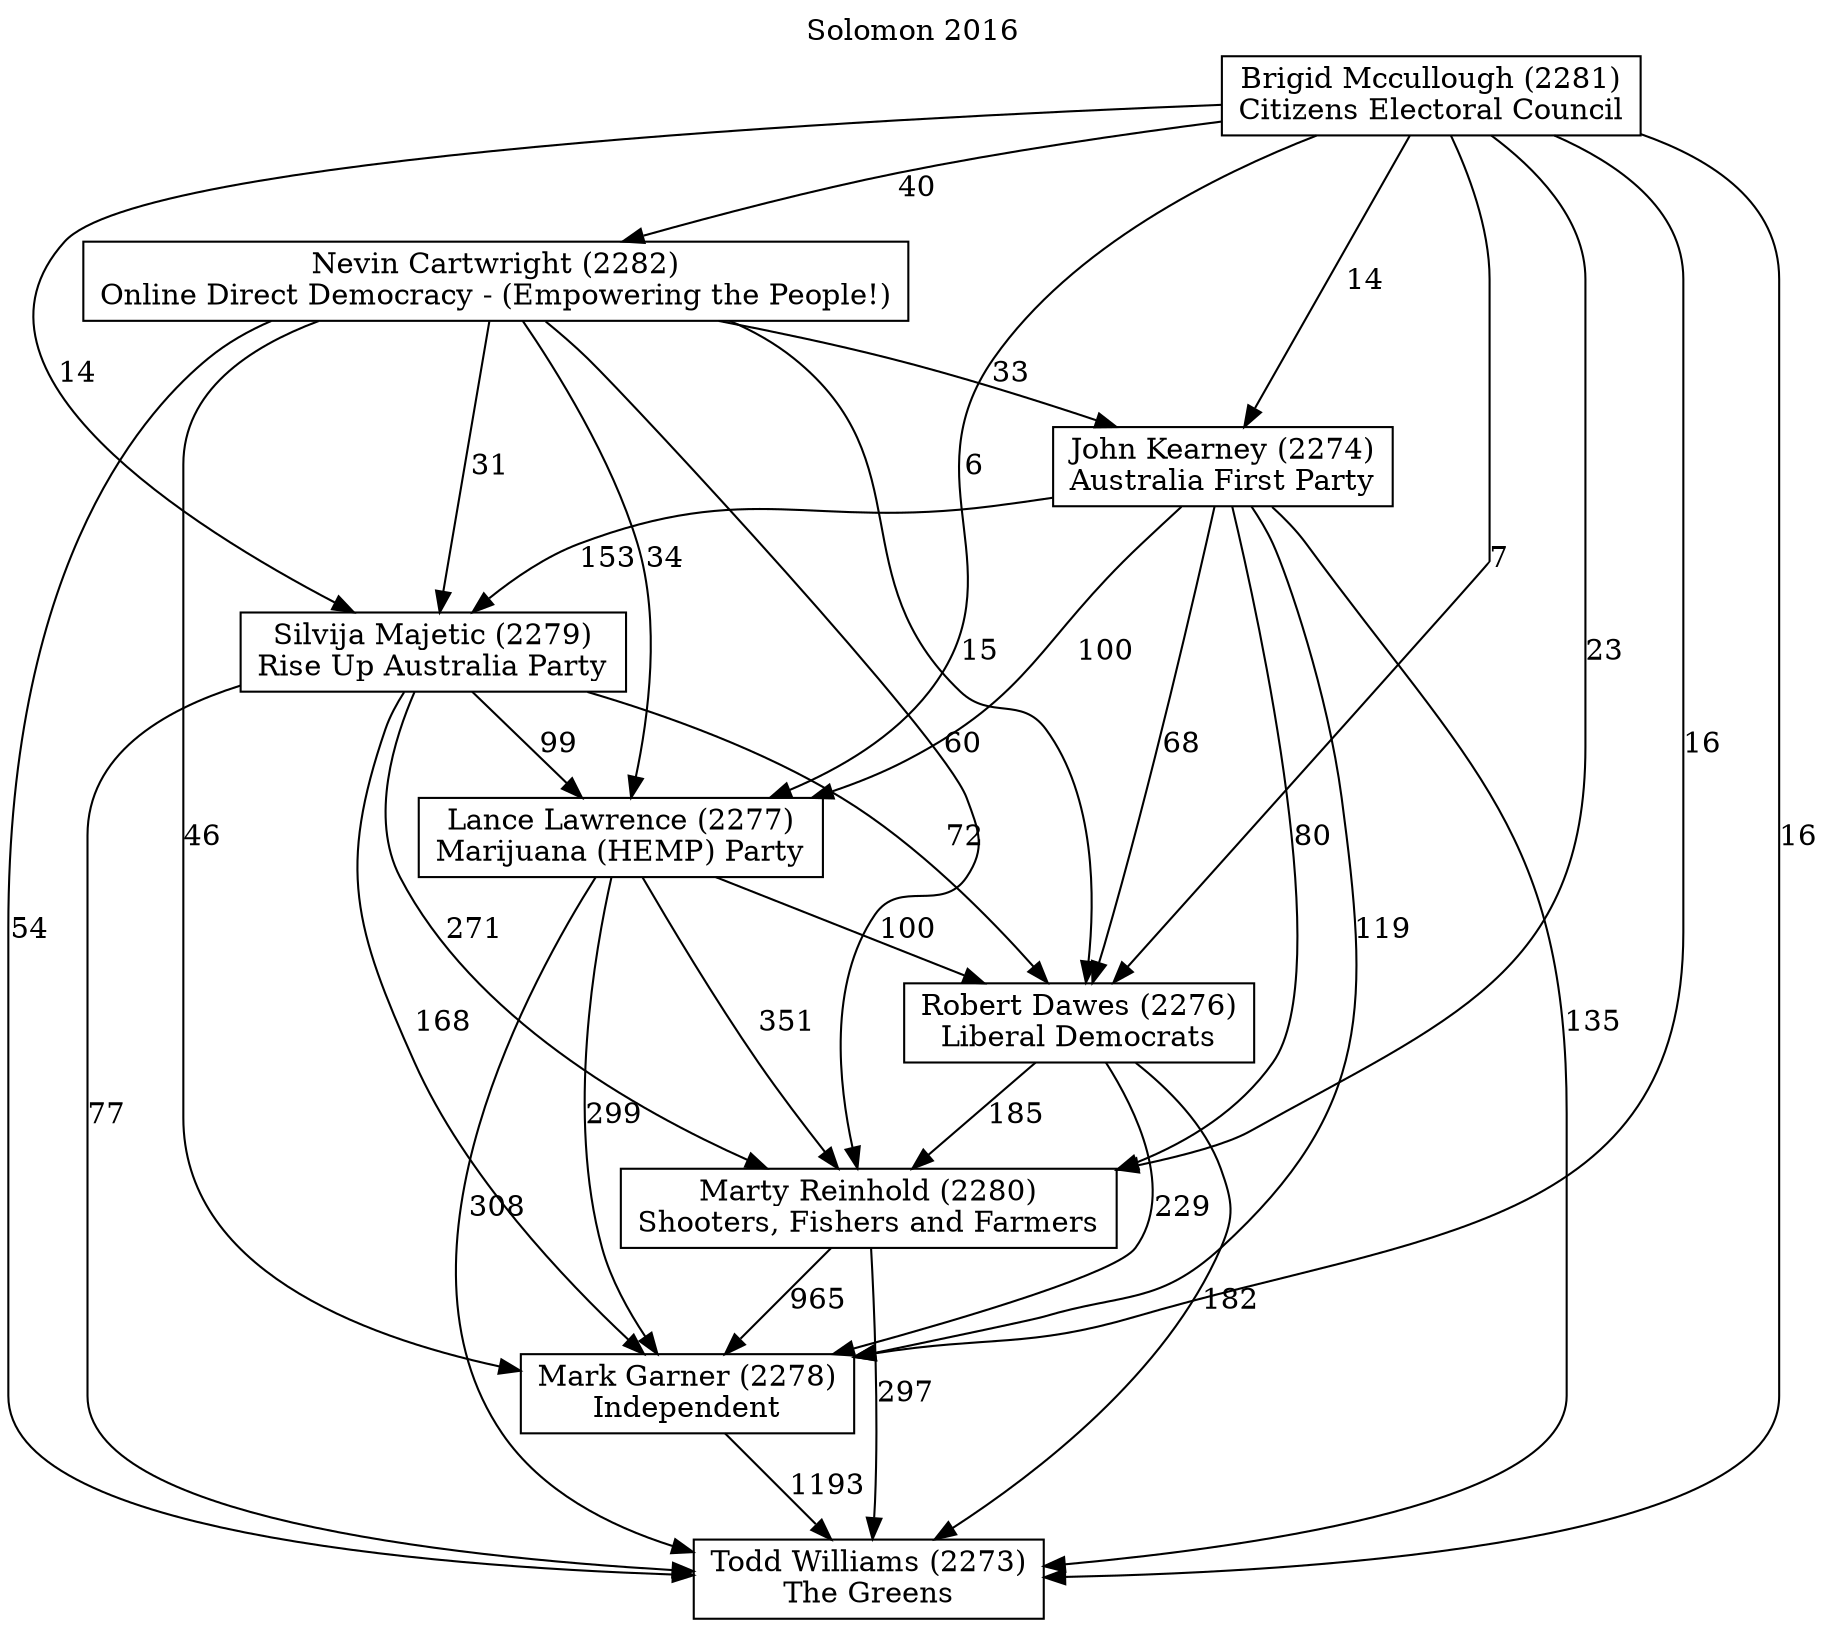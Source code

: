// House preference flow
digraph "Todd Williams (2273)_Solomon_2016" {
	graph [label="Solomon 2016" labelloc=t mclimit=10]
	node [shape=box]
	"Todd Williams (2273)" [label="Todd Williams (2273)
The Greens"]
	"Mark Garner (2278)" [label="Mark Garner (2278)
Independent"]
	"Marty Reinhold (2280)" [label="Marty Reinhold (2280)
Shooters, Fishers and Farmers"]
	"Robert Dawes (2276)" [label="Robert Dawes (2276)
Liberal Democrats"]
	"Lance Lawrence (2277)" [label="Lance Lawrence (2277)
Marijuana (HEMP) Party"]
	"Silvija Majetic (2279)" [label="Silvija Majetic (2279)
Rise Up Australia Party"]
	"John Kearney (2274)" [label="John Kearney (2274)
Australia First Party"]
	"Nevin Cartwright (2282)" [label="Nevin Cartwright (2282)
Online Direct Democracy - (Empowering the People!)"]
	"Brigid Mccullough (2281)" [label="Brigid Mccullough (2281)
Citizens Electoral Council"]
	"Mark Garner (2278)" -> "Todd Williams (2273)" [label=1193]
	"Marty Reinhold (2280)" -> "Mark Garner (2278)" [label=965]
	"Robert Dawes (2276)" -> "Marty Reinhold (2280)" [label=185]
	"Lance Lawrence (2277)" -> "Robert Dawes (2276)" [label=100]
	"Silvija Majetic (2279)" -> "Lance Lawrence (2277)" [label=99]
	"John Kearney (2274)" -> "Silvija Majetic (2279)" [label=153]
	"Nevin Cartwright (2282)" -> "John Kearney (2274)" [label=33]
	"Brigid Mccullough (2281)" -> "Nevin Cartwright (2282)" [label=40]
	"Marty Reinhold (2280)" -> "Todd Williams (2273)" [label=297]
	"Robert Dawes (2276)" -> "Todd Williams (2273)" [label=182]
	"Lance Lawrence (2277)" -> "Todd Williams (2273)" [label=308]
	"Silvija Majetic (2279)" -> "Todd Williams (2273)" [label=77]
	"John Kearney (2274)" -> "Todd Williams (2273)" [label=135]
	"Nevin Cartwright (2282)" -> "Todd Williams (2273)" [label=54]
	"Brigid Mccullough (2281)" -> "Todd Williams (2273)" [label=16]
	"Brigid Mccullough (2281)" -> "John Kearney (2274)" [label=14]
	"Nevin Cartwright (2282)" -> "Silvija Majetic (2279)" [label=31]
	"Brigid Mccullough (2281)" -> "Silvija Majetic (2279)" [label=14]
	"John Kearney (2274)" -> "Lance Lawrence (2277)" [label=100]
	"Nevin Cartwright (2282)" -> "Lance Lawrence (2277)" [label=34]
	"Brigid Mccullough (2281)" -> "Lance Lawrence (2277)" [label=6]
	"Silvija Majetic (2279)" -> "Robert Dawes (2276)" [label=72]
	"John Kearney (2274)" -> "Robert Dawes (2276)" [label=68]
	"Nevin Cartwright (2282)" -> "Robert Dawes (2276)" [label=15]
	"Brigid Mccullough (2281)" -> "Robert Dawes (2276)" [label=7]
	"Lance Lawrence (2277)" -> "Marty Reinhold (2280)" [label=351]
	"Silvija Majetic (2279)" -> "Marty Reinhold (2280)" [label=271]
	"John Kearney (2274)" -> "Marty Reinhold (2280)" [label=80]
	"Nevin Cartwright (2282)" -> "Marty Reinhold (2280)" [label=60]
	"Brigid Mccullough (2281)" -> "Marty Reinhold (2280)" [label=23]
	"Robert Dawes (2276)" -> "Mark Garner (2278)" [label=229]
	"Lance Lawrence (2277)" -> "Mark Garner (2278)" [label=299]
	"Silvija Majetic (2279)" -> "Mark Garner (2278)" [label=168]
	"John Kearney (2274)" -> "Mark Garner (2278)" [label=119]
	"Nevin Cartwright (2282)" -> "Mark Garner (2278)" [label=46]
	"Brigid Mccullough (2281)" -> "Mark Garner (2278)" [label=16]
}
